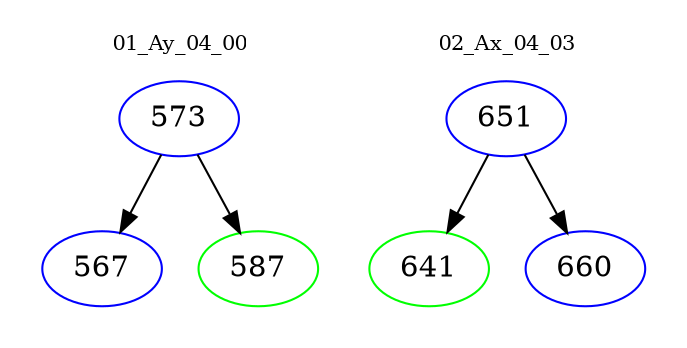digraph{
subgraph cluster_0 {
color = white
label = "01_Ay_04_00";
fontsize=10;
T0_573 [label="573", color="blue"]
T0_573 -> T0_567 [color="black"]
T0_567 [label="567", color="blue"]
T0_573 -> T0_587 [color="black"]
T0_587 [label="587", color="green"]
}
subgraph cluster_1 {
color = white
label = "02_Ax_04_03";
fontsize=10;
T1_651 [label="651", color="blue"]
T1_651 -> T1_641 [color="black"]
T1_641 [label="641", color="green"]
T1_651 -> T1_660 [color="black"]
T1_660 [label="660", color="blue"]
}
}
